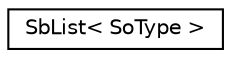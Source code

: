digraph "Graphical Class Hierarchy"
{
 // LATEX_PDF_SIZE
  edge [fontname="Helvetica",fontsize="10",labelfontname="Helvetica",labelfontsize="10"];
  node [fontname="Helvetica",fontsize="10",shape=record];
  rankdir="LR";
  Node0 [label="SbList\< SoType \>",height=0.2,width=0.4,color="black", fillcolor="white", style="filled",URL="$classSbList.html",tooltip=" "];
}
